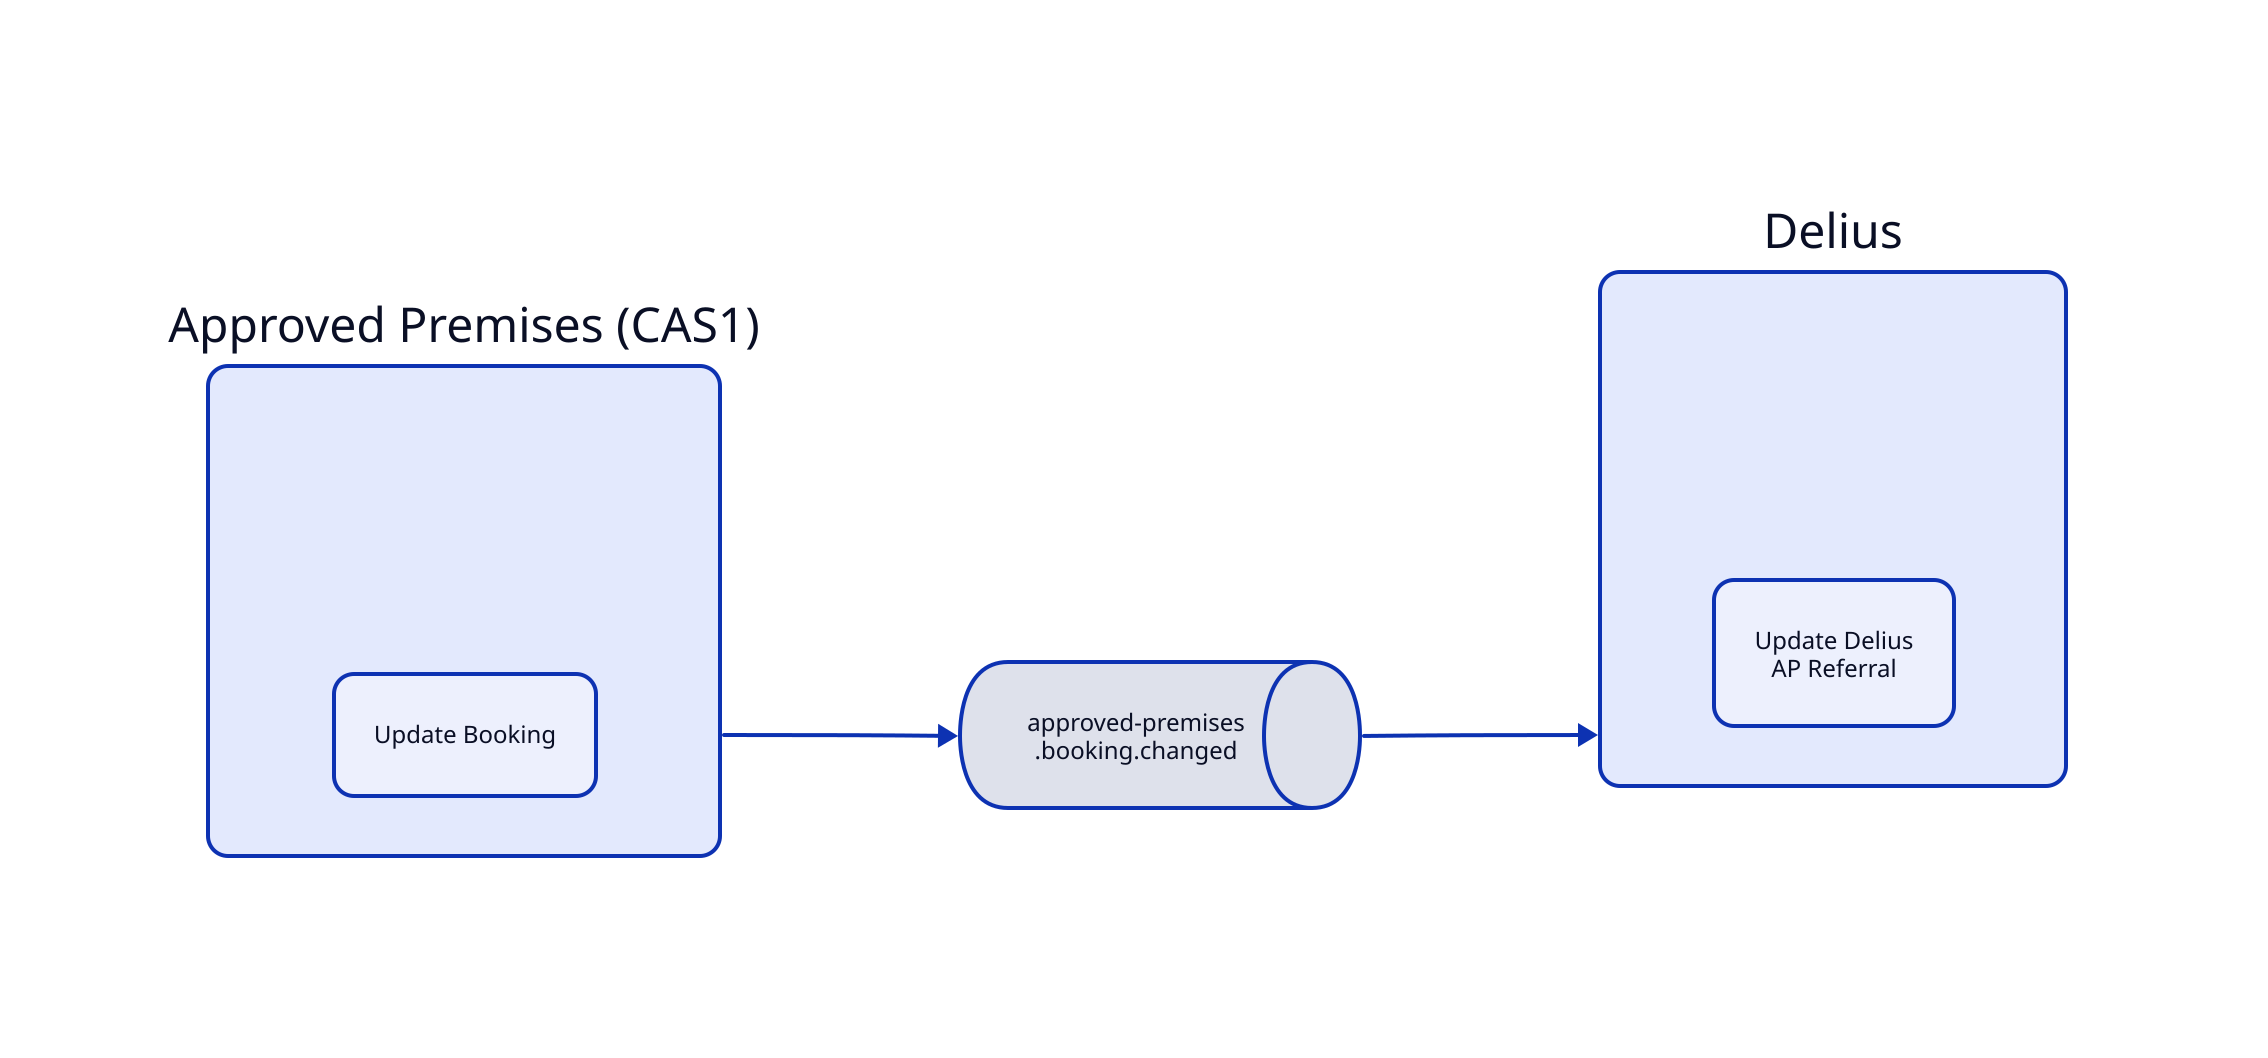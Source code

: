 # Approved Premises Workflow: Booking Changed

direction: right

style {
  fill: "#ffffff"
}

# What triggers the workflow?
approved_premises: Approved Premises (CAS1)  {
     style.font-size: 24

     explanation: |md
     ## Booking Workflow
     Update an Approved Premises Booking
     |

     booking_changed: Update Booking
}

domain_event: "approved-premises\n.booking.changed" {
    style.font-size: 12
    shape: queue
}

# What happens in Delius?
delius: Delius {
    style.font-size: 24

     explanation: |md
     ## AP Referral Workflow
     Update Delius AP referral to match
     |

    d_referral: Update Delius\nAP Referral
}

approved_premises -> domain_event -> delius

*.style.border-radius: 10
*.*.style.border-radius: 10
*.*.style.stroke-width: 2
*.*.style.font-size: 12
